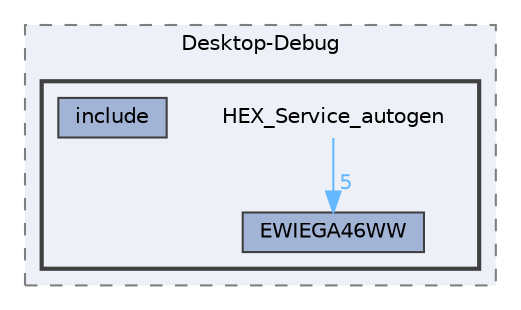 digraph "build/Desktop-Debug/HEX_Service_autogen"
{
 // LATEX_PDF_SIZE
  bgcolor="transparent";
  edge [fontname=Helvetica,fontsize=10,labelfontname=Helvetica,labelfontsize=10];
  node [fontname=Helvetica,fontsize=10,shape=box,height=0.2,width=0.4];
  compound=true
  subgraph clusterdir_3d680b6e0a3e78522936563267a9132e {
    graph [ bgcolor="#edf0f7", pencolor="grey50", label="Desktop-Debug", fontname=Helvetica,fontsize=10 style="filled,dashed", URL="dir_3d680b6e0a3e78522936563267a9132e.html",tooltip=""]
  subgraph clusterdir_d8b16e4f432802fd54aef69889b82fa4 {
    graph [ bgcolor="#edf0f7", pencolor="grey25", label="", fontname=Helvetica,fontsize=10 style="filled,bold", URL="dir_d8b16e4f432802fd54aef69889b82fa4.html",tooltip=""]
    dir_d8b16e4f432802fd54aef69889b82fa4 [shape=plaintext, label="HEX_Service_autogen"];
  dir_135049780e7cea0d3bd3cb528ba739a8 [label="EWIEGA46WW", fillcolor="#a2b4d6", color="grey25", style="filled", URL="dir_135049780e7cea0d3bd3cb528ba739a8.html",tooltip=""];
  dir_de01f163f73f3b229fd98620a8bdc92f [label="include", fillcolor="#a2b4d6", color="grey25", style="filled", URL="dir_de01f163f73f3b229fd98620a8bdc92f.html",tooltip=""];
  }
  }
  dir_d8b16e4f432802fd54aef69889b82fa4->dir_135049780e7cea0d3bd3cb528ba739a8 [headlabel="5", labeldistance=1.5 headhref="dir_000012_000009.html" href="dir_000012_000009.html" color="steelblue1" fontcolor="steelblue1"];
}
